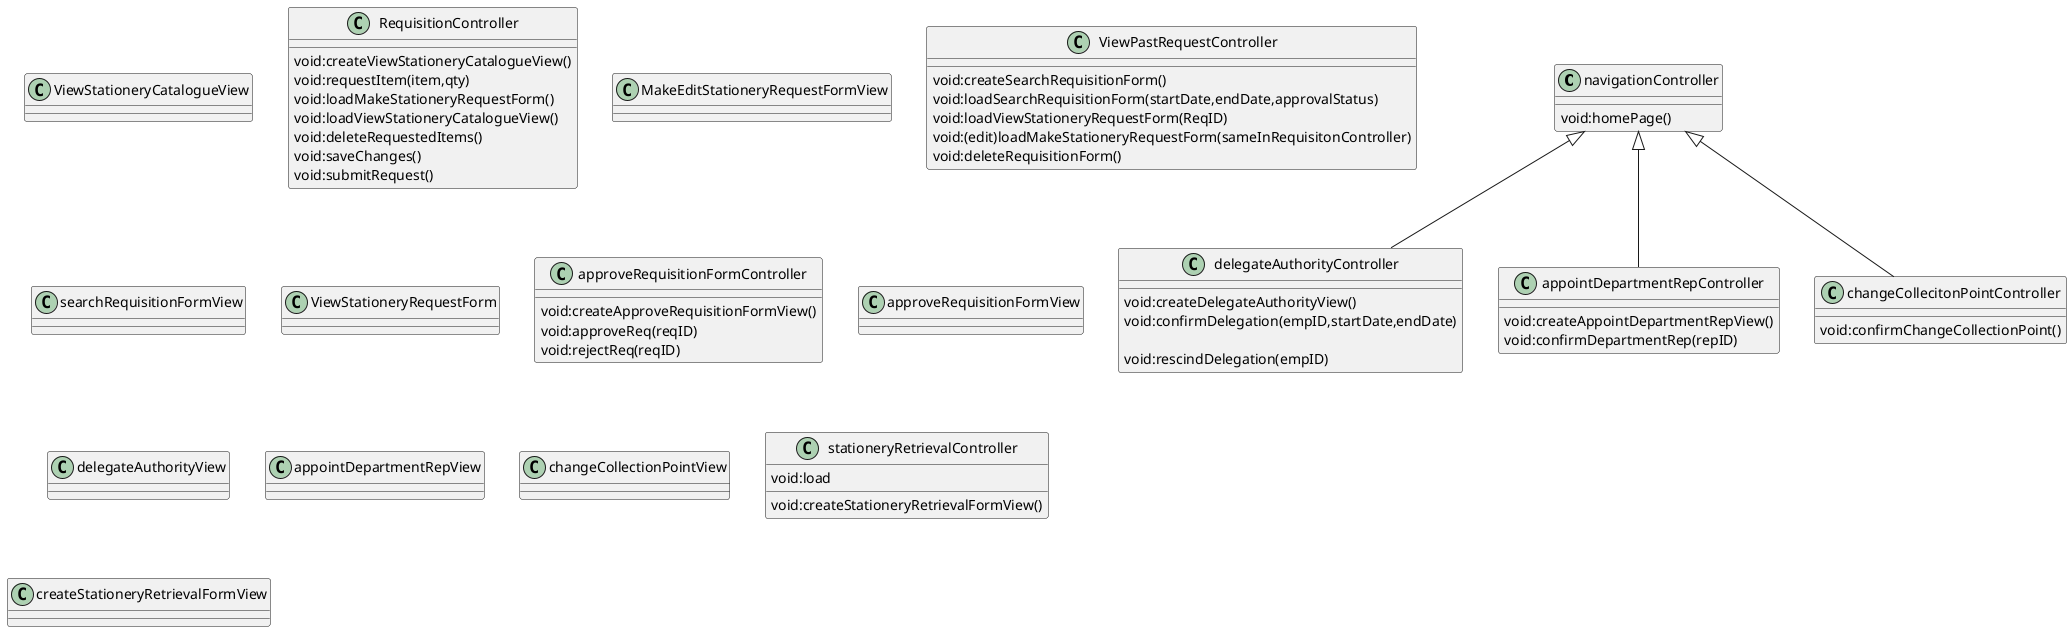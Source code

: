 @startuml
navigationController ^-- delegateAuthorityController
navigationController ^-- appointDepartmentRepController
navigationController ^-- changeCollecitonPointController
class navigationController{
    void:homePage()
}

class ViewStationeryCatalogueView{
}

class RequisitionController{
    void:createViewStationeryCatalogueView()
    void:requestItem(item,qty)
    void:loadMakeStationeryRequestForm()
    void:loadViewStationeryCatalogueView()
    void:deleteRequestedItems()
    void:saveChanges()
    void:submitRequest()
}

class MakeEditStationeryRequestFormView{
}
class ViewPastRequestController{
    void:createSearchRequisitionForm()
    void:loadSearchRequisitionForm(startDate,endDate,approvalStatus)
    void:loadViewStationeryRequestForm(ReqID)
    void:(edit)loadMakeStationeryRequestForm(sameInRequisitonController)
    void:deleteRequisitionForm()
}
class searchRequisitionFormView{

}
class ViewStationeryRequestForm{

}

class approveRequisitionFormController{
    void:createApproveRequisitionFormView()
    void:approveReq(reqID)
    void:rejectReq(reqID)
}

class approveRequisitionFormView{

}


 class delegateAuthorityController{
    void:createDelegateAuthorityView()
    void:confirmDelegation(empID,startDate,endDate)

    void:rescindDelegation(empID)
}

class delegateAuthorityView{

}

class appointDepartmentRepController{
    void:createAppointDepartmentRepView()
    void:confirmDepartmentRep(repID)

}

class appointDepartmentRepView{

}

class changeCollecitonPointController{
    void:confirmChangeCollectionPoint()
}

class changeCollectionPointView{

}
class stationeryRetrievalController{
    void:createStationeryRetrievalFormView()
    void:load
}
class createStationeryRetrievalFormView{

}
@endum



